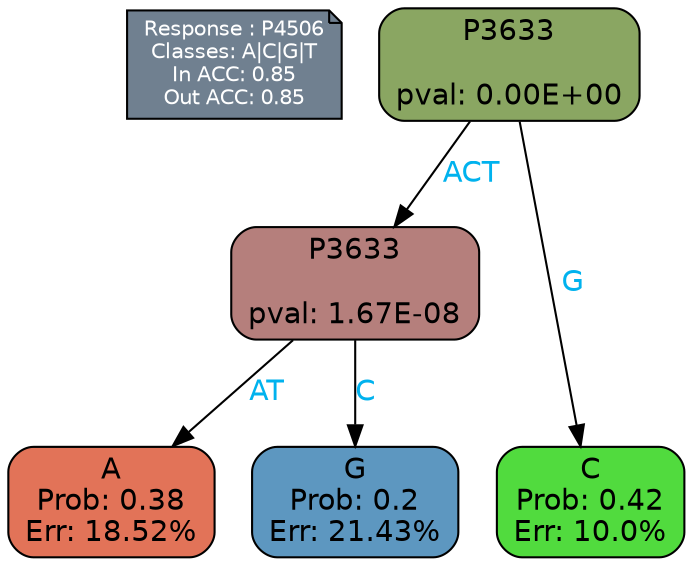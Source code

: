 digraph Tree {
node [shape=box, style="filled, rounded", color="black", fontname=helvetica] ;
graph [ranksep=equally, splines=polylines, bgcolor=transparent, dpi=600] ;
edge [fontname=helvetica] ;
LEGEND [label="Response : P4506
Classes: A|C|G|T
In ACC: 0.85
Out ACC: 0.85
",shape=note,align=left,style=filled,fillcolor="slategray",fontcolor="white",fontsize=10];1 [label="P3633

pval: 0.00E+00", fillcolor="#8aa662"] ;
2 [label="P3633

pval: 1.67E-08", fillcolor="#b57f7c"] ;
3 [label="A
Prob: 0.38
Err: 18.52%", fillcolor="#e27358"] ;
4 [label="G
Prob: 0.2
Err: 21.43%", fillcolor="#5d97c0"] ;
5 [label="C
Prob: 0.42
Err: 10.0%", fillcolor="#51db3e"] ;
1 -> 2 [label="ACT",fontcolor=deepskyblue2] ;
1 -> 5 [label="G",fontcolor=deepskyblue2] ;
2 -> 3 [label="AT",fontcolor=deepskyblue2] ;
2 -> 4 [label="C",fontcolor=deepskyblue2] ;
{rank = same; 3;4;5;}{rank = same; LEGEND;1;}}